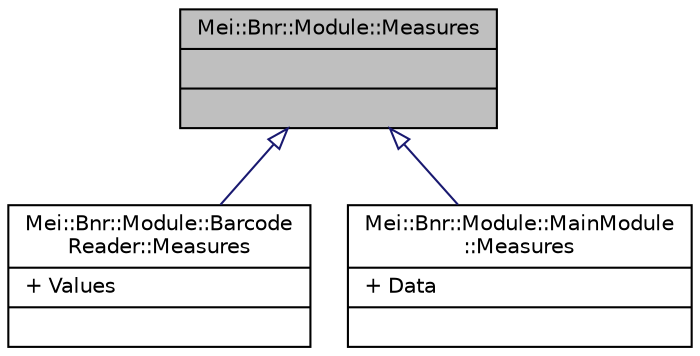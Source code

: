 digraph "Mei::Bnr::Module::Measures"
{
  edge [fontname="Helvetica",fontsize="10",labelfontname="Helvetica",labelfontsize="10"];
  node [fontname="Helvetica",fontsize="10",shape=record];
  Node1 [label="{Mei::Bnr::Module::Measures\n||}",height=0.2,width=0.4,color="black", fillcolor="grey75", style="filled", fontcolor="black"];
  Node1 -> Node2 [dir="back",color="midnightblue",fontsize="10",style="solid",arrowtail="onormal",fontname="Helvetica"];
  Node2 [label="{Mei::Bnr::Module::Barcode\lReader::Measures\n|+ Values\l|}",height=0.2,width=0.4,color="black", fillcolor="white", style="filled",URL="$a00048.html",tooltip="BarcodeReader::Measures "];
  Node1 -> Node3 [dir="back",color="midnightblue",fontsize="10",style="solid",arrowtail="onormal",fontname="Helvetica"];
  Node3 [label="{Mei::Bnr::Module::MainModule\l::Measures\n|+ Data\l|}",height=0.2,width=0.4,color="black", fillcolor="white", style="filled",URL="$a00096.html",tooltip="MainModule::Measures "];
}

